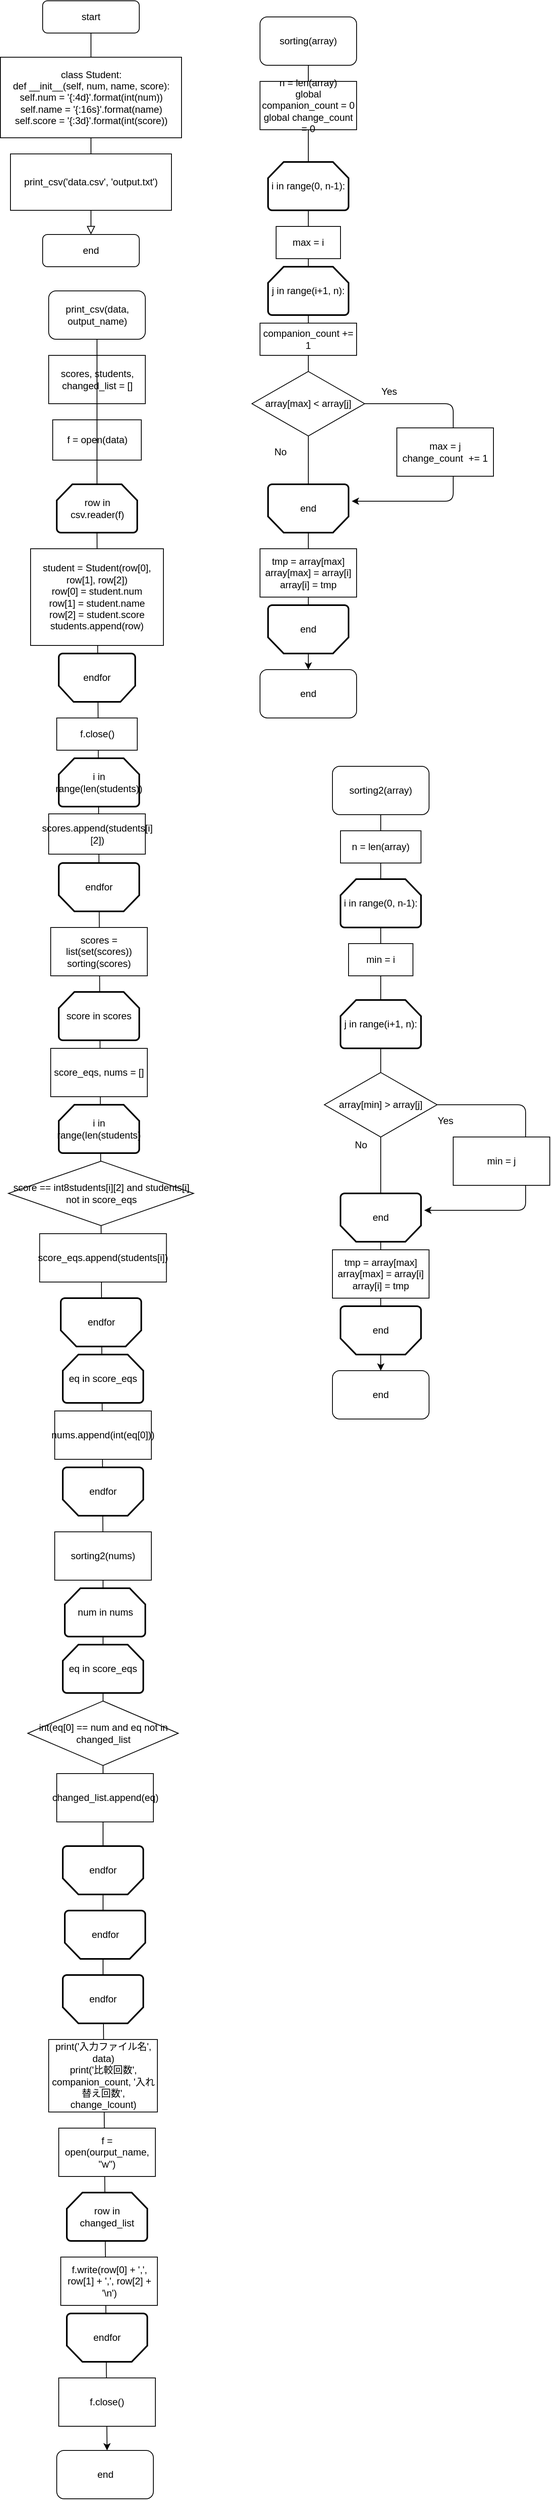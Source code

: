 <mxfile version="14.6.13" type="onedrive"><diagram id="C5RBs43oDa-KdzZeNtuy" name="Page-1"><mxGraphModel dx="702" dy="769" grid="1" gridSize="10" guides="1" tooltips="1" connect="1" arrows="1" fold="1" page="1" pageScale="1" pageWidth="827" pageHeight="1169" math="0" shadow="0"><root><mxCell id="WIyWlLk6GJQsqaUBKTNV-0"/><mxCell id="WIyWlLk6GJQsqaUBKTNV-1" parent="WIyWlLk6GJQsqaUBKTNV-0"/><mxCell id="YwK4bMbj9izWhhlLC2DG-88" value="" style="endArrow=none;html=1;exitX=0.5;exitY=1;exitDx=0;exitDy=0;startArrow=none;" edge="1" parent="WIyWlLk6GJQsqaUBKTNV-1" source="YwK4bMbj9izWhhlLC2DG-45" target="YwK4bMbj9izWhhlLC2DG-79"><mxGeometry width="50" height="50" relative="1" as="geometry"><mxPoint x="227.5" y="770" as="sourcePoint"/><mxPoint x="240" y="2860" as="targetPoint"/></mxGeometry></mxCell><mxCell id="YwK4bMbj9izWhhlLC2DG-90" value="" style="endArrow=none;html=1;exitX=0.5;exitY=1;exitDx=0;exitDy=0;startArrow=none;" edge="1" parent="WIyWlLk6GJQsqaUBKTNV-1" source="YwK4bMbj9izWhhlLC2DG-79" target="YwK4bMbj9izWhhlLC2DG-89"><mxGeometry width="50" height="50" relative="1" as="geometry"><mxPoint x="235" y="2070" as="sourcePoint"/><mxPoint x="240" y="2860" as="targetPoint"/></mxGeometry></mxCell><mxCell id="YwK4bMbj9izWhhlLC2DG-86" value="" style="endArrow=classic;html=1;exitX=0.5;exitY=1;exitDx=0;exitDy=0;startArrow=none;" edge="1" parent="WIyWlLk6GJQsqaUBKTNV-1" source="YwK4bMbj9izWhhlLC2DG-89"><mxGeometry width="50" height="50" relative="1" as="geometry"><mxPoint x="70" y="1260" as="sourcePoint"/><mxPoint x="240" y="3150" as="targetPoint"/></mxGeometry></mxCell><mxCell id="YwK4bMbj9izWhhlLC2DG-20" value="" style="endArrow=classic;html=1;exitX=0.5;exitY=1;exitDx=0;exitDy=0;entryX=0.5;entryY=0;entryDx=0;entryDy=0;" edge="1" parent="WIyWlLk6GJQsqaUBKTNV-1" source="YwK4bMbj9izWhhlLC2DG-4" target="YwK4bMbj9izWhhlLC2DG-5"><mxGeometry width="50" height="50" relative="1" as="geometry"><mxPoint x="140" y="690" as="sourcePoint"/><mxPoint x="190" y="640" as="targetPoint"/></mxGeometry></mxCell><mxCell id="YwK4bMbj9izWhhlLC2DG-16" value="" style="endArrow=classic;html=1;exitX=1;exitY=0.5;exitDx=0;exitDy=0;entryX=-0.04;entryY=0.65;entryDx=0;entryDy=0;entryPerimeter=0;" edge="1" parent="WIyWlLk6GJQsqaUBKTNV-1" source="YwK4bMbj9izWhhlLC2DG-14" target="YwK4bMbj9izWhhlLC2DG-11"><mxGeometry width="50" height="50" relative="1" as="geometry"><mxPoint x="220" y="750" as="sourcePoint"/><mxPoint x="500" y="670" as="targetPoint"/><Array as="points"><mxPoint x="670" y="610"/><mxPoint x="670" y="731"/></Array></mxGeometry></mxCell><mxCell id="WIyWlLk6GJQsqaUBKTNV-2" value="" style="rounded=0;html=1;jettySize=auto;orthogonalLoop=1;fontSize=11;endArrow=block;endFill=0;endSize=8;strokeWidth=1;shadow=0;labelBackgroundColor=none;edgeStyle=orthogonalEdgeStyle;entryX=0.5;entryY=0;entryDx=0;entryDy=0;startArrow=none;" parent="WIyWlLk6GJQsqaUBKTNV-1" source="YwK4bMbj9izWhhlLC2DG-0" target="WIyWlLk6GJQsqaUBKTNV-11" edge="1"><mxGeometry relative="1" as="geometry"><mxPoint x="220" y="410" as="targetPoint"/></mxGeometry></mxCell><mxCell id="WIyWlLk6GJQsqaUBKTNV-3" value="start" style="rounded=1;whiteSpace=wrap;html=1;fontSize=12;glass=0;strokeWidth=1;shadow=0;" parent="WIyWlLk6GJQsqaUBKTNV-1" vertex="1"><mxGeometry x="160" y="110" width="120" height="40" as="geometry"/></mxCell><mxCell id="WIyWlLk6GJQsqaUBKTNV-11" value="end" style="rounded=1;whiteSpace=wrap;html=1;fontSize=12;glass=0;strokeWidth=1;shadow=0;" parent="WIyWlLk6GJQsqaUBKTNV-1" vertex="1"><mxGeometry x="160" y="400" width="120" height="40" as="geometry"/></mxCell><mxCell id="YwK4bMbj9izWhhlLC2DG-1" value="print_csv('data.csv', 'output.txt')" style="rounded=0;whiteSpace=wrap;html=1;" vertex="1" parent="WIyWlLk6GJQsqaUBKTNV-1"><mxGeometry x="120" y="300" width="200" height="70" as="geometry"/></mxCell><mxCell id="YwK4bMbj9izWhhlLC2DG-0" value="class Student:&lt;br&gt;def __init__(self, num, name, score):&lt;br&gt;self.num = '{:4d}'.format(int(num))&lt;br&gt;self.name = '{:16s}'.format(name)&lt;br&gt;self.score = '{:3d}'.format(int(score))" style="rounded=0;whiteSpace=wrap;html=1;" vertex="1" parent="WIyWlLk6GJQsqaUBKTNV-1"><mxGeometry x="107.5" y="180" width="225" height="100" as="geometry"/></mxCell><mxCell id="YwK4bMbj9izWhhlLC2DG-3" value="" style="rounded=0;html=1;jettySize=auto;orthogonalLoop=1;fontSize=11;endArrow=none;endFill=0;endSize=8;strokeWidth=1;shadow=0;labelBackgroundColor=none;edgeStyle=orthogonalEdgeStyle;entryX=0.5;entryY=0;entryDx=0;entryDy=0;" edge="1" parent="WIyWlLk6GJQsqaUBKTNV-1" source="WIyWlLk6GJQsqaUBKTNV-3" target="YwK4bMbj9izWhhlLC2DG-0"><mxGeometry relative="1" as="geometry"><mxPoint x="220" y="150" as="sourcePoint"/><mxPoint x="220" y="400" as="targetPoint"/></mxGeometry></mxCell><mxCell id="YwK4bMbj9izWhhlLC2DG-4" value="sorting(array)" style="rounded=1;whiteSpace=wrap;html=1;" vertex="1" parent="WIyWlLk6GJQsqaUBKTNV-1"><mxGeometry x="430" y="130" width="120" height="60" as="geometry"/></mxCell><mxCell id="YwK4bMbj9izWhhlLC2DG-5" value="end" style="rounded=1;whiteSpace=wrap;html=1;" vertex="1" parent="WIyWlLk6GJQsqaUBKTNV-1"><mxGeometry x="430" y="940" width="120" height="60" as="geometry"/></mxCell><mxCell id="YwK4bMbj9izWhhlLC2DG-6" value="n = len(array)&lt;br&gt;global companion_count = 0&lt;br&gt;global change_count = 0" style="rounded=0;whiteSpace=wrap;html=1;" vertex="1" parent="WIyWlLk6GJQsqaUBKTNV-1"><mxGeometry x="430" y="210" width="120" height="60" as="geometry"/></mxCell><mxCell id="YwK4bMbj9izWhhlLC2DG-7" value="i in range(0, n-1):" style="strokeWidth=2;html=1;shape=mxgraph.flowchart.loop_limit;whiteSpace=wrap;" vertex="1" parent="WIyWlLk6GJQsqaUBKTNV-1"><mxGeometry x="440" y="310" width="100" height="60" as="geometry"/></mxCell><mxCell id="YwK4bMbj9izWhhlLC2DG-19" style="edgeStyle=orthogonalEdgeStyle;rounded=0;orthogonalLoop=1;jettySize=auto;html=1;exitX=0.5;exitY=0;exitDx=0;exitDy=0;exitPerimeter=0;" edge="1" parent="WIyWlLk6GJQsqaUBKTNV-1" source="YwK4bMbj9izWhhlLC2DG-8"><mxGeometry relative="1" as="geometry"><mxPoint x="490" y="920" as="targetPoint"/></mxGeometry></mxCell><mxCell id="YwK4bMbj9izWhhlLC2DG-8" value="end" style="strokeWidth=2;html=1;shape=mxgraph.flowchart.loop_limit;whiteSpace=wrap;direction=west;" vertex="1" parent="WIyWlLk6GJQsqaUBKTNV-1"><mxGeometry x="440" y="860" width="100" height="60" as="geometry"/></mxCell><mxCell id="YwK4bMbj9izWhhlLC2DG-9" value="max = i" style="rounded=0;whiteSpace=wrap;html=1;" vertex="1" parent="WIyWlLk6GJQsqaUBKTNV-1"><mxGeometry x="450" y="390" width="80" height="40" as="geometry"/></mxCell><mxCell id="YwK4bMbj9izWhhlLC2DG-10" value="j in range(i+1, n):" style="strokeWidth=2;html=1;shape=mxgraph.flowchart.loop_limit;whiteSpace=wrap;" vertex="1" parent="WIyWlLk6GJQsqaUBKTNV-1"><mxGeometry x="440" y="440" width="100" height="60" as="geometry"/></mxCell><mxCell id="YwK4bMbj9izWhhlLC2DG-11" value="end" style="strokeWidth=2;html=1;shape=mxgraph.flowchart.loop_limit;whiteSpace=wrap;direction=west;" vertex="1" parent="WIyWlLk6GJQsqaUBKTNV-1"><mxGeometry x="440" y="710" width="100" height="60" as="geometry"/></mxCell><mxCell id="YwK4bMbj9izWhhlLC2DG-13" value="companion_count += 1" style="rounded=0;whiteSpace=wrap;html=1;" vertex="1" parent="WIyWlLk6GJQsqaUBKTNV-1"><mxGeometry x="430" y="510" width="120" height="40" as="geometry"/></mxCell><mxCell id="YwK4bMbj9izWhhlLC2DG-14" value="array[max] &amp;lt; array[j]" style="rhombus;whiteSpace=wrap;html=1;" vertex="1" parent="WIyWlLk6GJQsqaUBKTNV-1"><mxGeometry x="420" y="570" width="140" height="80" as="geometry"/></mxCell><mxCell id="YwK4bMbj9izWhhlLC2DG-15" value="max = j&lt;br&gt;change_count&amp;nbsp; += 1" style="rounded=0;whiteSpace=wrap;html=1;" vertex="1" parent="WIyWlLk6GJQsqaUBKTNV-1"><mxGeometry x="600" y="640" width="120" height="60" as="geometry"/></mxCell><mxCell id="YwK4bMbj9izWhhlLC2DG-18" value="tmp = array[max]&lt;br&gt;array[max] = array[i]&lt;br&gt;array[i] = tmp" style="rounded=0;whiteSpace=wrap;html=1;" vertex="1" parent="WIyWlLk6GJQsqaUBKTNV-1"><mxGeometry x="430" y="790" width="120" height="60" as="geometry"/></mxCell><mxCell id="YwK4bMbj9izWhhlLC2DG-21" value="Yes" style="text;html=1;align=center;verticalAlign=middle;resizable=0;points=[];autosize=1;strokeColor=none;" vertex="1" parent="WIyWlLk6GJQsqaUBKTNV-1"><mxGeometry x="570" y="585" width="40" height="20" as="geometry"/></mxCell><mxCell id="YwK4bMbj9izWhhlLC2DG-22" value="No" style="text;html=1;align=center;verticalAlign=middle;resizable=0;points=[];autosize=1;strokeColor=none;" vertex="1" parent="WIyWlLk6GJQsqaUBKTNV-1"><mxGeometry x="440" y="660" width="30" height="20" as="geometry"/></mxCell><mxCell id="YwK4bMbj9izWhhlLC2DG-42" value="print_csv(data, output_name)" style="rounded=1;whiteSpace=wrap;html=1;" vertex="1" parent="WIyWlLk6GJQsqaUBKTNV-1"><mxGeometry x="167.5" y="470" width="120" height="60" as="geometry"/></mxCell><mxCell id="YwK4bMbj9izWhhlLC2DG-43" value="scores, students, changed_list = []" style="rounded=0;whiteSpace=wrap;html=1;" vertex="1" parent="WIyWlLk6GJQsqaUBKTNV-1"><mxGeometry x="167.5" y="550" width="120" height="60" as="geometry"/></mxCell><mxCell id="YwK4bMbj9izWhhlLC2DG-44" value="f = open(data)" style="rounded=0;whiteSpace=wrap;html=1;" vertex="1" parent="WIyWlLk6GJQsqaUBKTNV-1"><mxGeometry x="172.5" y="630" width="110" height="50" as="geometry"/></mxCell><mxCell id="YwK4bMbj9izWhhlLC2DG-46" value="endfor" style="strokeWidth=2;html=1;shape=mxgraph.flowchart.loop_limit;whiteSpace=wrap;direction=west;" vertex="1" parent="WIyWlLk6GJQsqaUBKTNV-1"><mxGeometry x="180" y="920" width="95" height="60" as="geometry"/></mxCell><mxCell id="YwK4bMbj9izWhhlLC2DG-47" value="student = Student(row[0], row[1], row[2])&lt;br&gt;row[0] = student.num&lt;br&gt;row[1] = student.name&lt;br&gt;row[2] = student.score&lt;br&gt;students.append(row)" style="rounded=0;whiteSpace=wrap;html=1;" vertex="1" parent="WIyWlLk6GJQsqaUBKTNV-1"><mxGeometry x="145" y="790" width="165" height="120" as="geometry"/></mxCell><mxCell id="YwK4bMbj9izWhhlLC2DG-48" value="f.close()" style="rounded=0;whiteSpace=wrap;html=1;" vertex="1" parent="WIyWlLk6GJQsqaUBKTNV-1"><mxGeometry x="177.5" y="1000" width="100" height="40" as="geometry"/></mxCell><mxCell id="YwK4bMbj9izWhhlLC2DG-49" value="" style="endArrow=none;html=1;exitX=0.5;exitY=1;exitDx=0;exitDy=0;entryX=0.5;entryY=0;entryDx=0;entryDy=0;" edge="1" parent="WIyWlLk6GJQsqaUBKTNV-1" source="YwK4bMbj9izWhhlLC2DG-54" target="YwK4bMbj9izWhhlLC2DG-51"><mxGeometry width="50" height="50" relative="1" as="geometry"><mxPoint x="580" y="1120" as="sourcePoint"/><mxPoint x="580" y="1870" as="targetPoint"/></mxGeometry></mxCell><mxCell id="YwK4bMbj9izWhhlLC2DG-50" value="" style="endArrow=none;html=1;exitX=0.5;exitY=1;exitDx=0;exitDy=0;entryX=0.5;entryY=0;entryDx=0;entryDy=0;startArrow=none;" edge="1" parent="WIyWlLk6GJQsqaUBKTNV-1" source="YwK4bMbj9izWhhlLC2DG-51" target="YwK4bMbj9izWhhlLC2DG-64"><mxGeometry width="50" height="50" relative="1" as="geometry"><mxPoint x="580" y="1260" as="sourcePoint"/><mxPoint x="580" y="1870" as="targetPoint"/></mxGeometry></mxCell><mxCell id="YwK4bMbj9izWhhlLC2DG-51" value="i in range(0, n-1):" style="strokeWidth=2;html=1;shape=mxgraph.flowchart.loop_limit;whiteSpace=wrap;" vertex="1" parent="WIyWlLk6GJQsqaUBKTNV-1"><mxGeometry x="530" y="1200" width="100" height="60" as="geometry"/></mxCell><mxCell id="YwK4bMbj9izWhhlLC2DG-52" value="" style="endArrow=classic;html=1;exitX=0.5;exitY=1;exitDx=0;exitDy=0;entryX=0.5;entryY=0;entryDx=0;entryDy=0;startArrow=none;" edge="1" parent="WIyWlLk6GJQsqaUBKTNV-1" source="YwK4bMbj9izWhhlLC2DG-64" target="YwK4bMbj9izWhhlLC2DG-55"><mxGeometry width="50" height="50" relative="1" as="geometry"><mxPoint x="230" y="1620" as="sourcePoint"/><mxPoint x="280" y="1570" as="targetPoint"/></mxGeometry></mxCell><mxCell id="YwK4bMbj9izWhhlLC2DG-53" value="" style="endArrow=classic;html=1;exitX=1;exitY=0.5;exitDx=0;exitDy=0;entryX=-0.04;entryY=0.65;entryDx=0;entryDy=0;entryPerimeter=0;" edge="1" parent="WIyWlLk6GJQsqaUBKTNV-1" source="YwK4bMbj9izWhhlLC2DG-64" target="YwK4bMbj9izWhhlLC2DG-60"><mxGeometry width="50" height="50" relative="1" as="geometry"><mxPoint x="310" y="1680" as="sourcePoint"/><mxPoint x="590" y="1600" as="targetPoint"/><Array as="points"><mxPoint x="760" y="1480"/><mxPoint x="760" y="1611"/></Array></mxGeometry></mxCell><mxCell id="YwK4bMbj9izWhhlLC2DG-54" value="sorting2(array)" style="rounded=1;whiteSpace=wrap;html=1;" vertex="1" parent="WIyWlLk6GJQsqaUBKTNV-1"><mxGeometry x="520" y="1060" width="120" height="60" as="geometry"/></mxCell><mxCell id="YwK4bMbj9izWhhlLC2DG-55" value="end" style="rounded=1;whiteSpace=wrap;html=1;" vertex="1" parent="WIyWlLk6GJQsqaUBKTNV-1"><mxGeometry x="520" y="1810" width="120" height="60" as="geometry"/></mxCell><mxCell id="YwK4bMbj9izWhhlLC2DG-56" value="n = len(array)" style="rounded=0;whiteSpace=wrap;html=1;" vertex="1" parent="WIyWlLk6GJQsqaUBKTNV-1"><mxGeometry x="530" y="1140" width="100" height="40" as="geometry"/></mxCell><mxCell id="YwK4bMbj9izWhhlLC2DG-57" value="end" style="strokeWidth=2;html=1;shape=mxgraph.flowchart.loop_limit;whiteSpace=wrap;direction=west;" vertex="1" parent="WIyWlLk6GJQsqaUBKTNV-1"><mxGeometry x="530" y="1730" width="100" height="60" as="geometry"/></mxCell><mxCell id="YwK4bMbj9izWhhlLC2DG-58" value="min = i" style="rounded=0;whiteSpace=wrap;html=1;" vertex="1" parent="WIyWlLk6GJQsqaUBKTNV-1"><mxGeometry x="540" y="1280" width="80" height="40" as="geometry"/></mxCell><mxCell id="YwK4bMbj9izWhhlLC2DG-59" value="j in range(i+1, n):" style="strokeWidth=2;html=1;shape=mxgraph.flowchart.loop_limit;whiteSpace=wrap;" vertex="1" parent="WIyWlLk6GJQsqaUBKTNV-1"><mxGeometry x="530" y="1350" width="100" height="60" as="geometry"/></mxCell><mxCell id="YwK4bMbj9izWhhlLC2DG-60" value="end" style="strokeWidth=2;html=1;shape=mxgraph.flowchart.loop_limit;whiteSpace=wrap;direction=west;" vertex="1" parent="WIyWlLk6GJQsqaUBKTNV-1"><mxGeometry x="530" y="1590" width="100" height="60" as="geometry"/></mxCell><mxCell id="YwK4bMbj9izWhhlLC2DG-61" value="tmp = array[max]&lt;br&gt;array[max] = array[i]&lt;br&gt;array[i] = tmp" style="rounded=0;whiteSpace=wrap;html=1;" vertex="1" parent="WIyWlLk6GJQsqaUBKTNV-1"><mxGeometry x="520" y="1660" width="120" height="60" as="geometry"/></mxCell><mxCell id="YwK4bMbj9izWhhlLC2DG-62" value="Yes" style="text;html=1;align=center;verticalAlign=middle;resizable=0;points=[];autosize=1;strokeColor=none;" vertex="1" parent="WIyWlLk6GJQsqaUBKTNV-1"><mxGeometry x="640" y="1490" width="40" height="20" as="geometry"/></mxCell><mxCell id="YwK4bMbj9izWhhlLC2DG-63" value="No" style="text;html=1;align=center;verticalAlign=middle;resizable=0;points=[];autosize=1;strokeColor=none;" vertex="1" parent="WIyWlLk6GJQsqaUBKTNV-1"><mxGeometry x="540" y="1520" width="30" height="20" as="geometry"/></mxCell><mxCell id="YwK4bMbj9izWhhlLC2DG-64" value="array[min] &amp;gt; array[j]" style="rhombus;whiteSpace=wrap;html=1;" vertex="1" parent="WIyWlLk6GJQsqaUBKTNV-1"><mxGeometry x="510" y="1440" width="140" height="80" as="geometry"/></mxCell><mxCell id="YwK4bMbj9izWhhlLC2DG-65" value="min = j" style="rounded=0;whiteSpace=wrap;html=1;" vertex="1" parent="WIyWlLk6GJQsqaUBKTNV-1"><mxGeometry x="670" y="1520" width="120" height="60" as="geometry"/></mxCell><mxCell id="YwK4bMbj9izWhhlLC2DG-66" value="i in range(len(students))" style="strokeWidth=2;html=1;shape=mxgraph.flowchart.loop_limit;whiteSpace=wrap;" vertex="1" parent="WIyWlLk6GJQsqaUBKTNV-1"><mxGeometry x="180" y="1050" width="100" height="60" as="geometry"/></mxCell><mxCell id="YwK4bMbj9izWhhlLC2DG-67" value="endfor" style="strokeWidth=2;html=1;shape=mxgraph.flowchart.loop_limit;whiteSpace=wrap;direction=west;" vertex="1" parent="WIyWlLk6GJQsqaUBKTNV-1"><mxGeometry x="180" y="1180" width="100" height="60" as="geometry"/></mxCell><mxCell id="YwK4bMbj9izWhhlLC2DG-68" value="scores.append(students[i][2])" style="rounded=0;whiteSpace=wrap;html=1;" vertex="1" parent="WIyWlLk6GJQsqaUBKTNV-1"><mxGeometry x="167.5" y="1119" width="120" height="50" as="geometry"/></mxCell><mxCell id="YwK4bMbj9izWhhlLC2DG-69" value="scores = list(set(scores))&lt;br&gt;sorting(scores)" style="rounded=0;whiteSpace=wrap;html=1;" vertex="1" parent="WIyWlLk6GJQsqaUBKTNV-1"><mxGeometry x="170" y="1260" width="120" height="60" as="geometry"/></mxCell><mxCell id="YwK4bMbj9izWhhlLC2DG-70" value="score in scores" style="strokeWidth=2;html=1;shape=mxgraph.flowchart.loop_limit;whiteSpace=wrap;" vertex="1" parent="WIyWlLk6GJQsqaUBKTNV-1"><mxGeometry x="180" y="1340" width="100" height="60" as="geometry"/></mxCell><mxCell id="YwK4bMbj9izWhhlLC2DG-71" value="score_eqs, nums = []" style="rounded=0;whiteSpace=wrap;html=1;" vertex="1" parent="WIyWlLk6GJQsqaUBKTNV-1"><mxGeometry x="170" y="1410" width="120" height="60" as="geometry"/></mxCell><mxCell id="YwK4bMbj9izWhhlLC2DG-72" value="i in range(len(students)" style="strokeWidth=2;html=1;shape=mxgraph.flowchart.loop_limit;whiteSpace=wrap;" vertex="1" parent="WIyWlLk6GJQsqaUBKTNV-1"><mxGeometry x="180" y="1480" width="100" height="60" as="geometry"/></mxCell><mxCell id="YwK4bMbj9izWhhlLC2DG-73" value="endfor" style="strokeWidth=2;html=1;shape=mxgraph.flowchart.loop_limit;whiteSpace=wrap;direction=west;" vertex="1" parent="WIyWlLk6GJQsqaUBKTNV-1"><mxGeometry x="182.5" y="1720" width="100" height="60" as="geometry"/></mxCell><mxCell id="YwK4bMbj9izWhhlLC2DG-74" value="eq in score_eqs" style="strokeWidth=2;html=1;shape=mxgraph.flowchart.loop_limit;whiteSpace=wrap;" vertex="1" parent="WIyWlLk6GJQsqaUBKTNV-1"><mxGeometry x="185" y="1790" width="100" height="60" as="geometry"/></mxCell><mxCell id="YwK4bMbj9izWhhlLC2DG-75" value="score == int8students[i][2] and students[i] not in score_eqs" style="rhombus;whiteSpace=wrap;html=1;" vertex="1" parent="WIyWlLk6GJQsqaUBKTNV-1"><mxGeometry x="117.5" y="1550" width="230" height="80" as="geometry"/></mxCell><mxCell id="YwK4bMbj9izWhhlLC2DG-76" value="score_eqs.append(students[i])" style="rounded=0;whiteSpace=wrap;html=1;" vertex="1" parent="WIyWlLk6GJQsqaUBKTNV-1"><mxGeometry x="156.25" y="1640" width="157.5" height="60" as="geometry"/></mxCell><mxCell id="YwK4bMbj9izWhhlLC2DG-77" value="nums.append(int(eq[0]))" style="rounded=0;whiteSpace=wrap;html=1;" vertex="1" parent="WIyWlLk6GJQsqaUBKTNV-1"><mxGeometry x="175" y="1860" width="120" height="60" as="geometry"/></mxCell><mxCell id="YwK4bMbj9izWhhlLC2DG-78" value="endfor" style="strokeWidth=2;html=1;shape=mxgraph.flowchart.loop_limit;whiteSpace=wrap;direction=west;" vertex="1" parent="WIyWlLk6GJQsqaUBKTNV-1"><mxGeometry x="185" y="1930" width="100" height="60" as="geometry"/></mxCell><mxCell id="YwK4bMbj9izWhhlLC2DG-80" value="num in nums" style="strokeWidth=2;html=1;shape=mxgraph.flowchart.loop_limit;whiteSpace=wrap;" vertex="1" parent="WIyWlLk6GJQsqaUBKTNV-1"><mxGeometry x="187.5" y="2080" width="100" height="60" as="geometry"/></mxCell><mxCell id="YwK4bMbj9izWhhlLC2DG-81" value="eq in score_eqs" style="strokeWidth=2;html=1;shape=mxgraph.flowchart.loop_limit;whiteSpace=wrap;" vertex="1" parent="WIyWlLk6GJQsqaUBKTNV-1"><mxGeometry x="185" y="2150" width="100" height="60" as="geometry"/></mxCell><mxCell id="YwK4bMbj9izWhhlLC2DG-82" value="endfor" style="strokeWidth=2;html=1;shape=mxgraph.flowchart.loop_limit;whiteSpace=wrap;direction=west;" vertex="1" parent="WIyWlLk6GJQsqaUBKTNV-1"><mxGeometry x="185" y="2400" width="100" height="60" as="geometry"/></mxCell><mxCell id="YwK4bMbj9izWhhlLC2DG-83" value="endfor" style="strokeWidth=2;html=1;shape=mxgraph.flowchart.loop_limit;whiteSpace=wrap;direction=west;" vertex="1" parent="WIyWlLk6GJQsqaUBKTNV-1"><mxGeometry x="187.5" y="2480" width="100" height="60" as="geometry"/></mxCell><mxCell id="YwK4bMbj9izWhhlLC2DG-84" value="int(eq[0] == num and eq not in changed_list" style="rhombus;whiteSpace=wrap;html=1;" vertex="1" parent="WIyWlLk6GJQsqaUBKTNV-1"><mxGeometry x="141.5" y="2220" width="187" height="80" as="geometry"/></mxCell><mxCell id="YwK4bMbj9izWhhlLC2DG-85" value="changed_list.append(eq)" style="rounded=0;whiteSpace=wrap;html=1;" vertex="1" parent="WIyWlLk6GJQsqaUBKTNV-1"><mxGeometry x="177.5" y="2310" width="120" height="60" as="geometry"/></mxCell><mxCell id="YwK4bMbj9izWhhlLC2DG-45" value="row in csv.reader(f)" style="strokeWidth=2;html=1;shape=mxgraph.flowchart.loop_limit;whiteSpace=wrap;" vertex="1" parent="WIyWlLk6GJQsqaUBKTNV-1"><mxGeometry x="177.5" y="710" width="100" height="60" as="geometry"/></mxCell><mxCell id="YwK4bMbj9izWhhlLC2DG-87" value="" style="endArrow=none;html=1;exitX=0.5;exitY=1;exitDx=0;exitDy=0;" edge="1" parent="WIyWlLk6GJQsqaUBKTNV-1" source="YwK4bMbj9izWhhlLC2DG-42" target="YwK4bMbj9izWhhlLC2DG-45"><mxGeometry width="50" height="50" relative="1" as="geometry"><mxPoint x="227.5" y="530" as="sourcePoint"/><mxPoint x="240" y="2860" as="targetPoint"/></mxGeometry></mxCell><mxCell id="YwK4bMbj9izWhhlLC2DG-79" value="sorting2(nums)" style="rounded=0;whiteSpace=wrap;html=1;" vertex="1" parent="WIyWlLk6GJQsqaUBKTNV-1"><mxGeometry x="175" y="2010" width="120" height="60" as="geometry"/></mxCell><mxCell id="YwK4bMbj9izWhhlLC2DG-89" value="endfor" style="strokeWidth=2;html=1;shape=mxgraph.flowchart.loop_limit;whiteSpace=wrap;direction=west;" vertex="1" parent="WIyWlLk6GJQsqaUBKTNV-1"><mxGeometry x="185" y="2560" width="100" height="60" as="geometry"/></mxCell><mxCell id="YwK4bMbj9izWhhlLC2DG-91" value="print('入力ファイル名', data)&lt;br&gt;print('比較回数', companion_count, '入れ替え回数', change_lcount)" style="rounded=0;whiteSpace=wrap;html=1;" vertex="1" parent="WIyWlLk6GJQsqaUBKTNV-1"><mxGeometry x="167.5" y="2640" width="135" height="90" as="geometry"/></mxCell><mxCell id="YwK4bMbj9izWhhlLC2DG-92" value="f = open(ourput_name, &quot;w&quot;)" style="rounded=0;whiteSpace=wrap;html=1;" vertex="1" parent="WIyWlLk6GJQsqaUBKTNV-1"><mxGeometry x="180" y="2750" width="120" height="60" as="geometry"/></mxCell><mxCell id="YwK4bMbj9izWhhlLC2DG-93" value="row in changed_list" style="strokeWidth=2;html=1;shape=mxgraph.flowchart.loop_limit;whiteSpace=wrap;" vertex="1" parent="WIyWlLk6GJQsqaUBKTNV-1"><mxGeometry x="190" y="2830" width="100" height="60" as="geometry"/></mxCell><mxCell id="YwK4bMbj9izWhhlLC2DG-94" value="endfor" style="strokeWidth=2;html=1;shape=mxgraph.flowchart.loop_limit;whiteSpace=wrap;direction=west;" vertex="1" parent="WIyWlLk6GJQsqaUBKTNV-1"><mxGeometry x="190" y="2980" width="100" height="60" as="geometry"/></mxCell><mxCell id="YwK4bMbj9izWhhlLC2DG-95" value="f.write(row[0] + ',', row[1] + ',', row[2] + '\n')" style="rounded=0;whiteSpace=wrap;html=1;" vertex="1" parent="WIyWlLk6GJQsqaUBKTNV-1"><mxGeometry x="182.5" y="2910" width="120" height="60" as="geometry"/></mxCell><mxCell id="YwK4bMbj9izWhhlLC2DG-96" value="f.close()" style="rounded=0;whiteSpace=wrap;html=1;" vertex="1" parent="WIyWlLk6GJQsqaUBKTNV-1"><mxGeometry x="180" y="3060" width="120" height="60" as="geometry"/></mxCell><mxCell id="YwK4bMbj9izWhhlLC2DG-98" value="end" style="rounded=1;whiteSpace=wrap;html=1;" vertex="1" parent="WIyWlLk6GJQsqaUBKTNV-1"><mxGeometry x="177.5" y="3150" width="120" height="60" as="geometry"/></mxCell></root></mxGraphModel></diagram></mxfile>